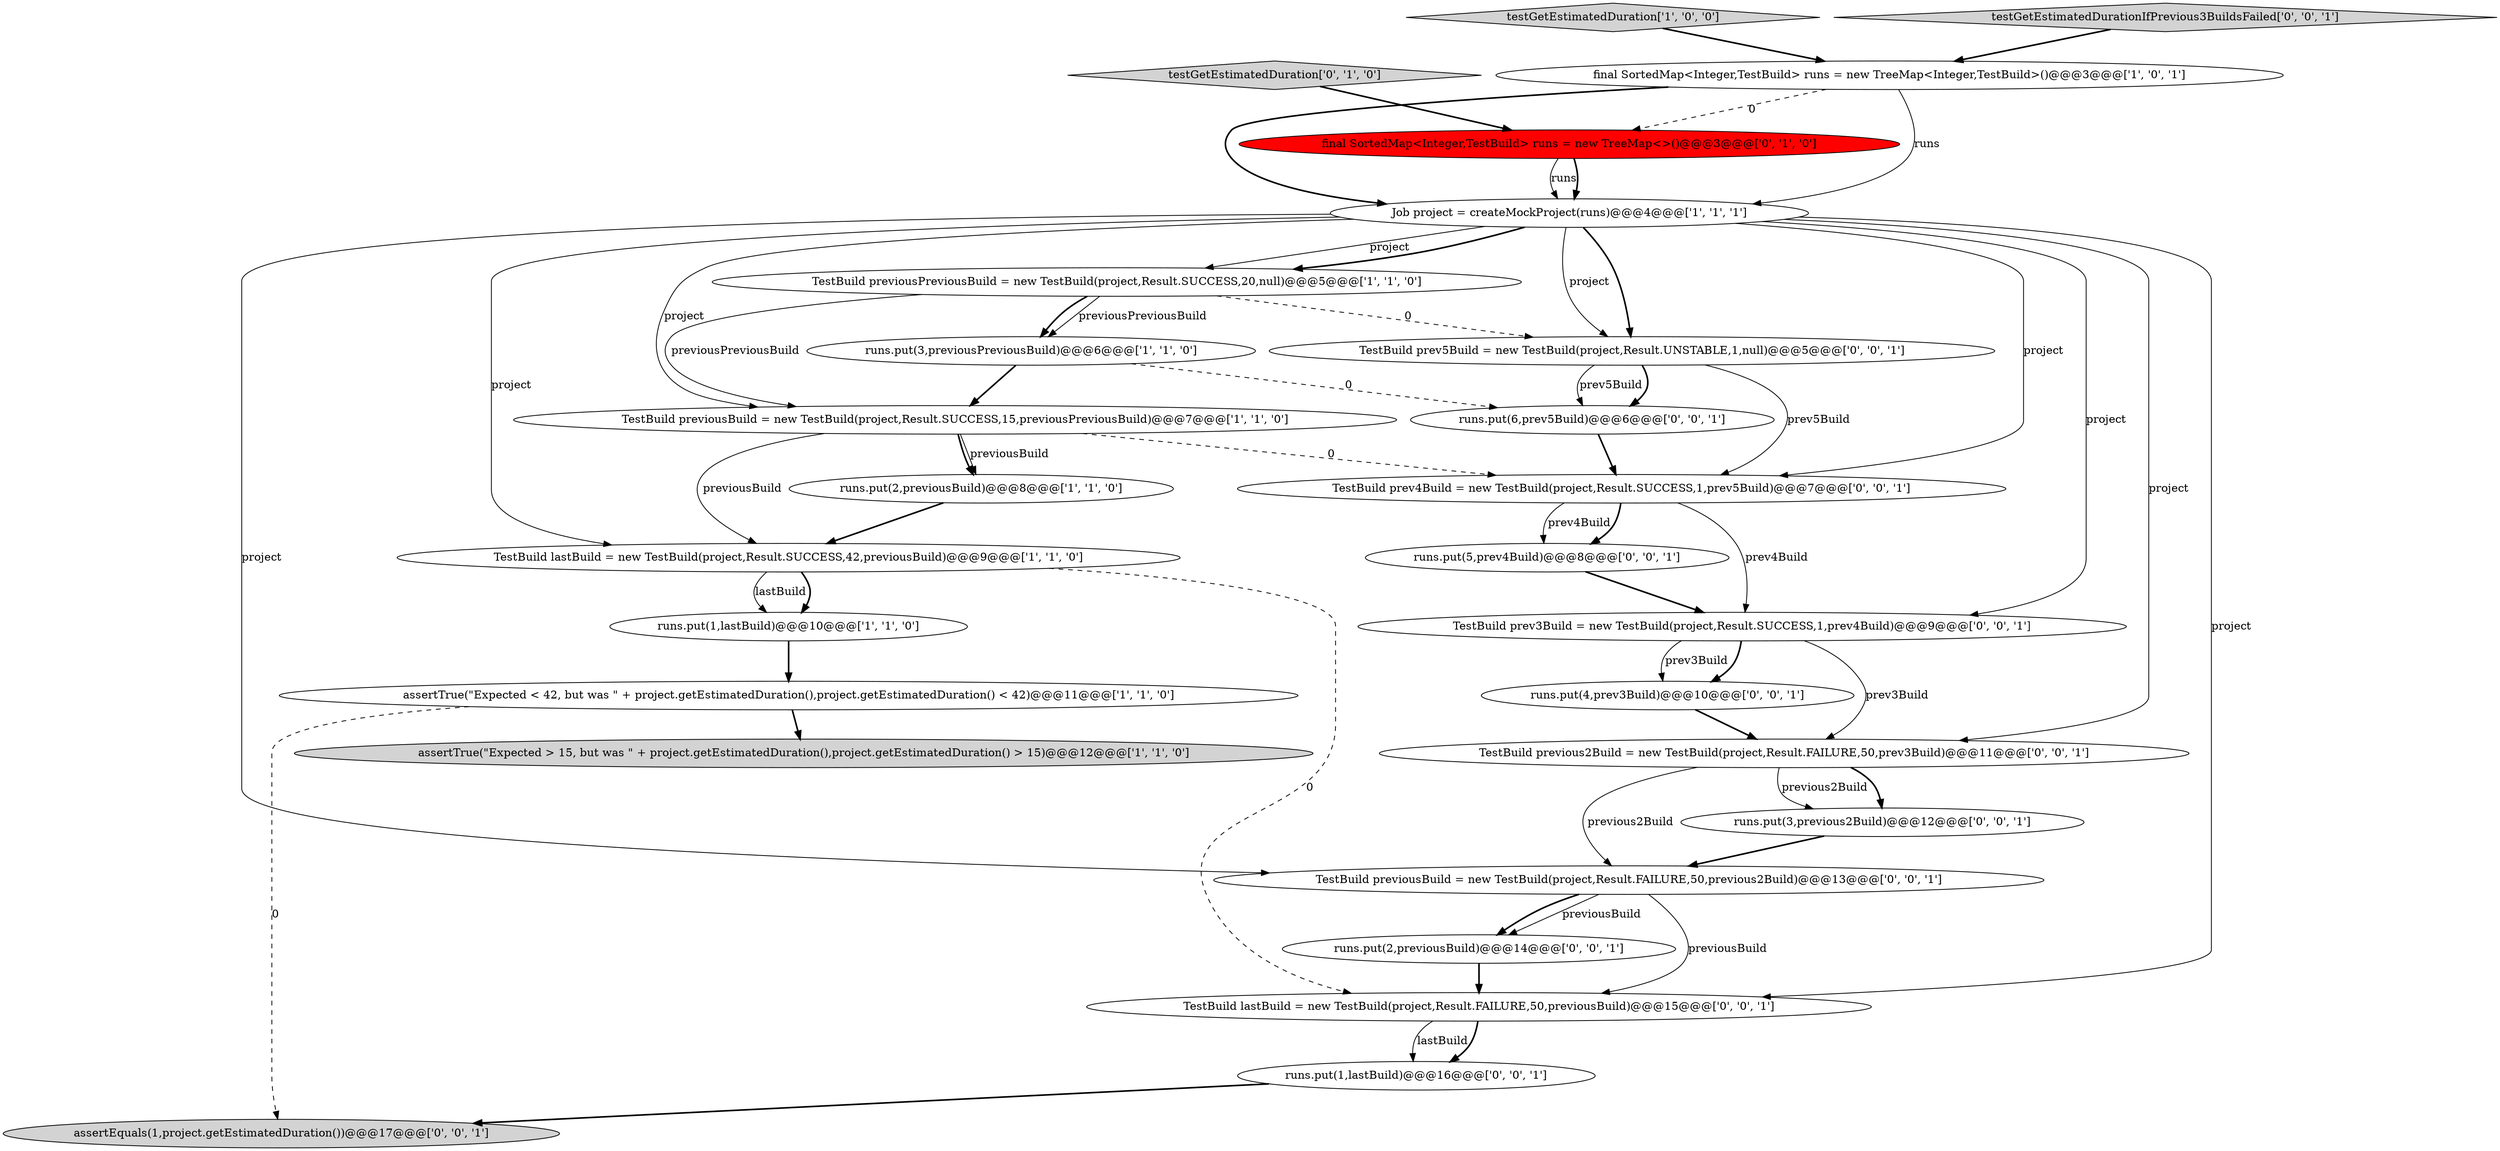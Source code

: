 digraph {
5 [style = filled, label = "TestBuild previousPreviousBuild = new TestBuild(project,Result.SUCCESS,20,null)@@@5@@@['1', '1', '0']", fillcolor = white, shape = ellipse image = "AAA0AAABBB1BBB"];
23 [style = filled, label = "runs.put(5,prev4Build)@@@8@@@['0', '0', '1']", fillcolor = white, shape = ellipse image = "AAA0AAABBB3BBB"];
4 [style = filled, label = "Job project = createMockProject(runs)@@@4@@@['1', '1', '1']", fillcolor = white, shape = ellipse image = "AAA0AAABBB1BBB"];
19 [style = filled, label = "runs.put(3,previous2Build)@@@12@@@['0', '0', '1']", fillcolor = white, shape = ellipse image = "AAA0AAABBB3BBB"];
24 [style = filled, label = "TestBuild previous2Build = new TestBuild(project,Result.FAILURE,50,prev3Build)@@@11@@@['0', '0', '1']", fillcolor = white, shape = ellipse image = "AAA0AAABBB3BBB"];
12 [style = filled, label = "final SortedMap<Integer,TestBuild> runs = new TreeMap<>()@@@3@@@['0', '1', '0']", fillcolor = red, shape = ellipse image = "AAA1AAABBB2BBB"];
14 [style = filled, label = "runs.put(2,previousBuild)@@@14@@@['0', '0', '1']", fillcolor = white, shape = ellipse image = "AAA0AAABBB3BBB"];
8 [style = filled, label = "runs.put(1,lastBuild)@@@10@@@['1', '1', '0']", fillcolor = white, shape = ellipse image = "AAA0AAABBB1BBB"];
9 [style = filled, label = "TestBuild lastBuild = new TestBuild(project,Result.SUCCESS,42,previousBuild)@@@9@@@['1', '1', '0']", fillcolor = white, shape = ellipse image = "AAA0AAABBB1BBB"];
20 [style = filled, label = "TestBuild prev3Build = new TestBuild(project,Result.SUCCESS,1,prev4Build)@@@9@@@['0', '0', '1']", fillcolor = white, shape = ellipse image = "AAA0AAABBB3BBB"];
13 [style = filled, label = "TestBuild previousBuild = new TestBuild(project,Result.FAILURE,50,previous2Build)@@@13@@@['0', '0', '1']", fillcolor = white, shape = ellipse image = "AAA0AAABBB3BBB"];
18 [style = filled, label = "runs.put(4,prev3Build)@@@10@@@['0', '0', '1']", fillcolor = white, shape = ellipse image = "AAA0AAABBB3BBB"];
0 [style = filled, label = "runs.put(3,previousPreviousBuild)@@@6@@@['1', '1', '0']", fillcolor = white, shape = ellipse image = "AAA0AAABBB1BBB"];
11 [style = filled, label = "testGetEstimatedDuration['0', '1', '0']", fillcolor = lightgray, shape = diamond image = "AAA0AAABBB2BBB"];
22 [style = filled, label = "runs.put(1,lastBuild)@@@16@@@['0', '0', '1']", fillcolor = white, shape = ellipse image = "AAA0AAABBB3BBB"];
2 [style = filled, label = "assertTrue(\"Expected < 42, but was \" + project.getEstimatedDuration(),project.getEstimatedDuration() < 42)@@@11@@@['1', '1', '0']", fillcolor = white, shape = ellipse image = "AAA0AAABBB1BBB"];
7 [style = filled, label = "final SortedMap<Integer,TestBuild> runs = new TreeMap<Integer,TestBuild>()@@@3@@@['1', '0', '1']", fillcolor = white, shape = ellipse image = "AAA0AAABBB1BBB"];
6 [style = filled, label = "TestBuild previousBuild = new TestBuild(project,Result.SUCCESS,15,previousPreviousBuild)@@@7@@@['1', '1', '0']", fillcolor = white, shape = ellipse image = "AAA0AAABBB1BBB"];
21 [style = filled, label = "TestBuild lastBuild = new TestBuild(project,Result.FAILURE,50,previousBuild)@@@15@@@['0', '0', '1']", fillcolor = white, shape = ellipse image = "AAA0AAABBB3BBB"];
16 [style = filled, label = "assertEquals(1,project.getEstimatedDuration())@@@17@@@['0', '0', '1']", fillcolor = lightgray, shape = ellipse image = "AAA0AAABBB3BBB"];
25 [style = filled, label = "TestBuild prev5Build = new TestBuild(project,Result.UNSTABLE,1,null)@@@5@@@['0', '0', '1']", fillcolor = white, shape = ellipse image = "AAA0AAABBB3BBB"];
26 [style = filled, label = "runs.put(6,prev5Build)@@@6@@@['0', '0', '1']", fillcolor = white, shape = ellipse image = "AAA0AAABBB3BBB"];
10 [style = filled, label = "testGetEstimatedDuration['1', '0', '0']", fillcolor = lightgray, shape = diamond image = "AAA0AAABBB1BBB"];
3 [style = filled, label = "assertTrue(\"Expected > 15, but was \" + project.getEstimatedDuration(),project.getEstimatedDuration() > 15)@@@12@@@['1', '1', '0']", fillcolor = lightgray, shape = ellipse image = "AAA0AAABBB1BBB"];
1 [style = filled, label = "runs.put(2,previousBuild)@@@8@@@['1', '1', '0']", fillcolor = white, shape = ellipse image = "AAA0AAABBB1BBB"];
17 [style = filled, label = "TestBuild prev4Build = new TestBuild(project,Result.SUCCESS,1,prev5Build)@@@7@@@['0', '0', '1']", fillcolor = white, shape = ellipse image = "AAA0AAABBB3BBB"];
15 [style = filled, label = "testGetEstimatedDurationIfPrevious3BuildsFailed['0', '0', '1']", fillcolor = lightgray, shape = diamond image = "AAA0AAABBB3BBB"];
6->9 [style = solid, label="previousBuild"];
4->5 [style = solid, label="project"];
23->20 [style = bold, label=""];
18->24 [style = bold, label=""];
25->17 [style = solid, label="prev5Build"];
24->19 [style = bold, label=""];
21->22 [style = solid, label="lastBuild"];
12->4 [style = solid, label="runs"];
4->25 [style = bold, label=""];
26->17 [style = bold, label=""];
15->7 [style = bold, label=""];
0->6 [style = bold, label=""];
22->16 [style = bold, label=""];
2->3 [style = bold, label=""];
17->23 [style = solid, label="prev4Build"];
4->24 [style = solid, label="project"];
5->0 [style = solid, label="previousPreviousBuild"];
13->14 [style = solid, label="previousBuild"];
20->24 [style = solid, label="prev3Build"];
24->13 [style = solid, label="previous2Build"];
4->6 [style = solid, label="project"];
11->12 [style = bold, label=""];
5->25 [style = dashed, label="0"];
0->26 [style = dashed, label="0"];
4->20 [style = solid, label="project"];
7->4 [style = bold, label=""];
6->17 [style = dashed, label="0"];
24->19 [style = solid, label="previous2Build"];
9->8 [style = bold, label=""];
10->7 [style = bold, label=""];
17->23 [style = bold, label=""];
4->25 [style = solid, label="project"];
1->9 [style = bold, label=""];
9->8 [style = solid, label="lastBuild"];
20->18 [style = bold, label=""];
6->1 [style = bold, label=""];
19->13 [style = bold, label=""];
7->4 [style = solid, label="runs"];
5->0 [style = bold, label=""];
4->13 [style = solid, label="project"];
8->2 [style = bold, label=""];
12->4 [style = bold, label=""];
21->22 [style = bold, label=""];
4->17 [style = solid, label="project"];
9->21 [style = dashed, label="0"];
2->16 [style = dashed, label="0"];
4->21 [style = solid, label="project"];
25->26 [style = bold, label=""];
13->21 [style = solid, label="previousBuild"];
7->12 [style = dashed, label="0"];
25->26 [style = solid, label="prev5Build"];
4->9 [style = solid, label="project"];
5->6 [style = solid, label="previousPreviousBuild"];
17->20 [style = solid, label="prev4Build"];
6->1 [style = solid, label="previousBuild"];
4->5 [style = bold, label=""];
13->14 [style = bold, label=""];
14->21 [style = bold, label=""];
20->18 [style = solid, label="prev3Build"];
}
